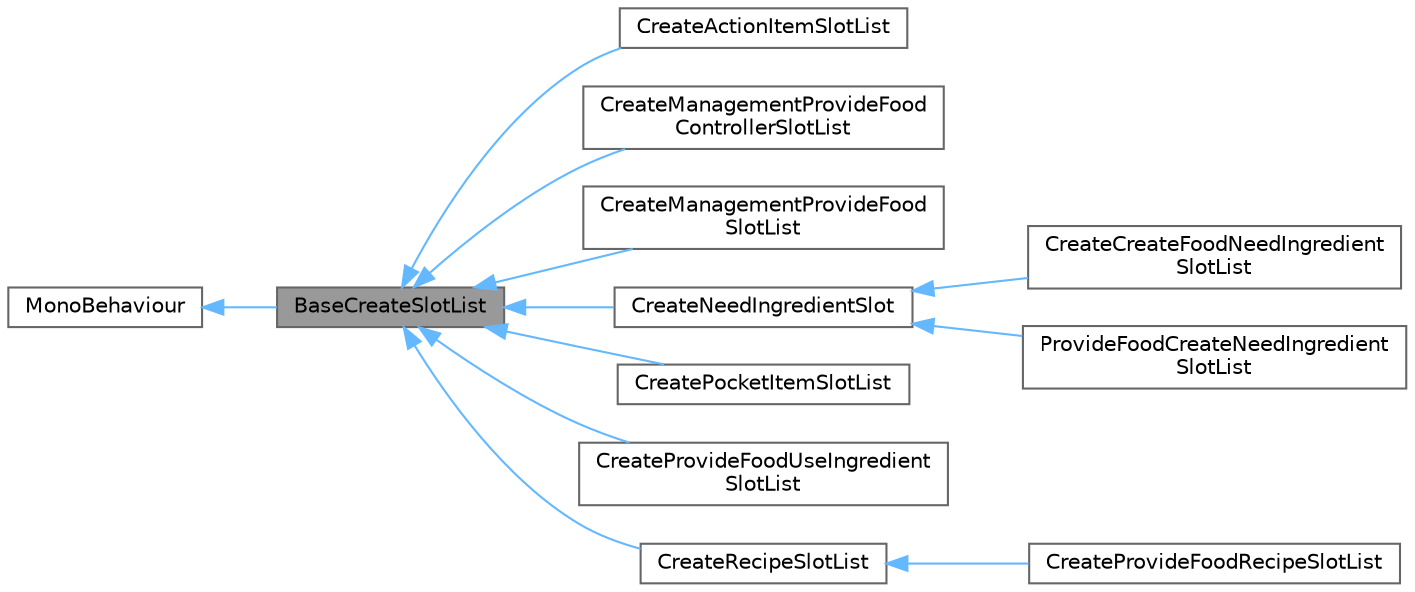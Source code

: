 digraph "BaseCreateSlotList"
{
 // LATEX_PDF_SIZE
  bgcolor="transparent";
  edge [fontname=Helvetica,fontsize=10,labelfontname=Helvetica,labelfontsize=10];
  node [fontname=Helvetica,fontsize=10,shape=box,height=0.2,width=0.4];
  rankdir="LR";
  Node1 [id="Node000001",label="BaseCreateSlotList",height=0.2,width=0.4,color="gray40", fillcolor="grey60", style="filled", fontcolor="black",tooltip=" "];
  Node2 -> Node1 [id="edge1_Node000001_Node000002",dir="back",color="steelblue1",style="solid",tooltip=" "];
  Node2 [id="Node000002",label="MonoBehaviour",height=0.2,width=0.4,color="gray40", fillcolor="white", style="filled",tooltip=" "];
  Node1 -> Node3 [id="edge2_Node000001_Node000003",dir="back",color="steelblue1",style="solid",tooltip=" "];
  Node3 [id="Node000003",label="CreateActionItemSlotList",height=0.2,width=0.4,color="gray40", fillcolor="white", style="filled",URL="$class_create_action_item_slot_list.html",tooltip=" "];
  Node1 -> Node4 [id="edge3_Node000001_Node000004",dir="back",color="steelblue1",style="solid",tooltip=" "];
  Node4 [id="Node000004",label="CreateManagementProvideFood\lControllerSlotList",height=0.2,width=0.4,color="gray40", fillcolor="white", style="filled",URL="$class_create_management_provide_food_controller_slot_list.html",tooltip=" "];
  Node1 -> Node5 [id="edge4_Node000001_Node000005",dir="back",color="steelblue1",style="solid",tooltip=" "];
  Node5 [id="Node000005",label="CreateManagementProvideFood\lSlotList",height=0.2,width=0.4,color="gray40", fillcolor="white", style="filled",URL="$class_create_management_provide_food_slot_list.html",tooltip=" "];
  Node1 -> Node6 [id="edge5_Node000001_Node000006",dir="back",color="steelblue1",style="solid",tooltip=" "];
  Node6 [id="Node000006",label="CreateNeedIngredientSlot",height=0.2,width=0.4,color="gray40", fillcolor="white", style="filled",URL="$class_create_need_ingredient_slot.html",tooltip=" "];
  Node6 -> Node7 [id="edge6_Node000006_Node000007",dir="back",color="steelblue1",style="solid",tooltip=" "];
  Node7 [id="Node000007",label="CreateCreateFoodNeedIngredient\lSlotList",height=0.2,width=0.4,color="gray40", fillcolor="white", style="filled",URL="$class_create_create_food_need_ingredient_slot_list.html",tooltip=" "];
  Node6 -> Node8 [id="edge7_Node000006_Node000008",dir="back",color="steelblue1",style="solid",tooltip=" "];
  Node8 [id="Node000008",label="ProvideFoodCreateNeedIngredient\lSlotList",height=0.2,width=0.4,color="gray40", fillcolor="white", style="filled",URL="$class_provide_food_create_need_ingredient_slot_list.html",tooltip=" "];
  Node1 -> Node9 [id="edge8_Node000001_Node000009",dir="back",color="steelblue1",style="solid",tooltip=" "];
  Node9 [id="Node000009",label="CreatePocketItemSlotList",height=0.2,width=0.4,color="gray40", fillcolor="white", style="filled",URL="$class_create_pocket_item_slot_list.html",tooltip=" "];
  Node1 -> Node10 [id="edge9_Node000001_Node000010",dir="back",color="steelblue1",style="solid",tooltip=" "];
  Node10 [id="Node000010",label="CreateProvideFoodUseIngredient\lSlotList",height=0.2,width=0.4,color="gray40", fillcolor="white", style="filled",URL="$class_create_provide_food_use_ingredient_slot_list.html",tooltip=" "];
  Node1 -> Node11 [id="edge10_Node000001_Node000011",dir="back",color="steelblue1",style="solid",tooltip=" "];
  Node11 [id="Node000011",label="CreateRecipeSlotList",height=0.2,width=0.4,color="gray40", fillcolor="white", style="filled",URL="$class_create_recipe_slot_list.html",tooltip=" "];
  Node11 -> Node12 [id="edge11_Node000011_Node000012",dir="back",color="steelblue1",style="solid",tooltip=" "];
  Node12 [id="Node000012",label="CreateProvideFoodRecipeSlotList",height=0.2,width=0.4,color="gray40", fillcolor="white", style="filled",URL="$class_create_provide_food_recipe_slot_list.html",tooltip=" "];
}
